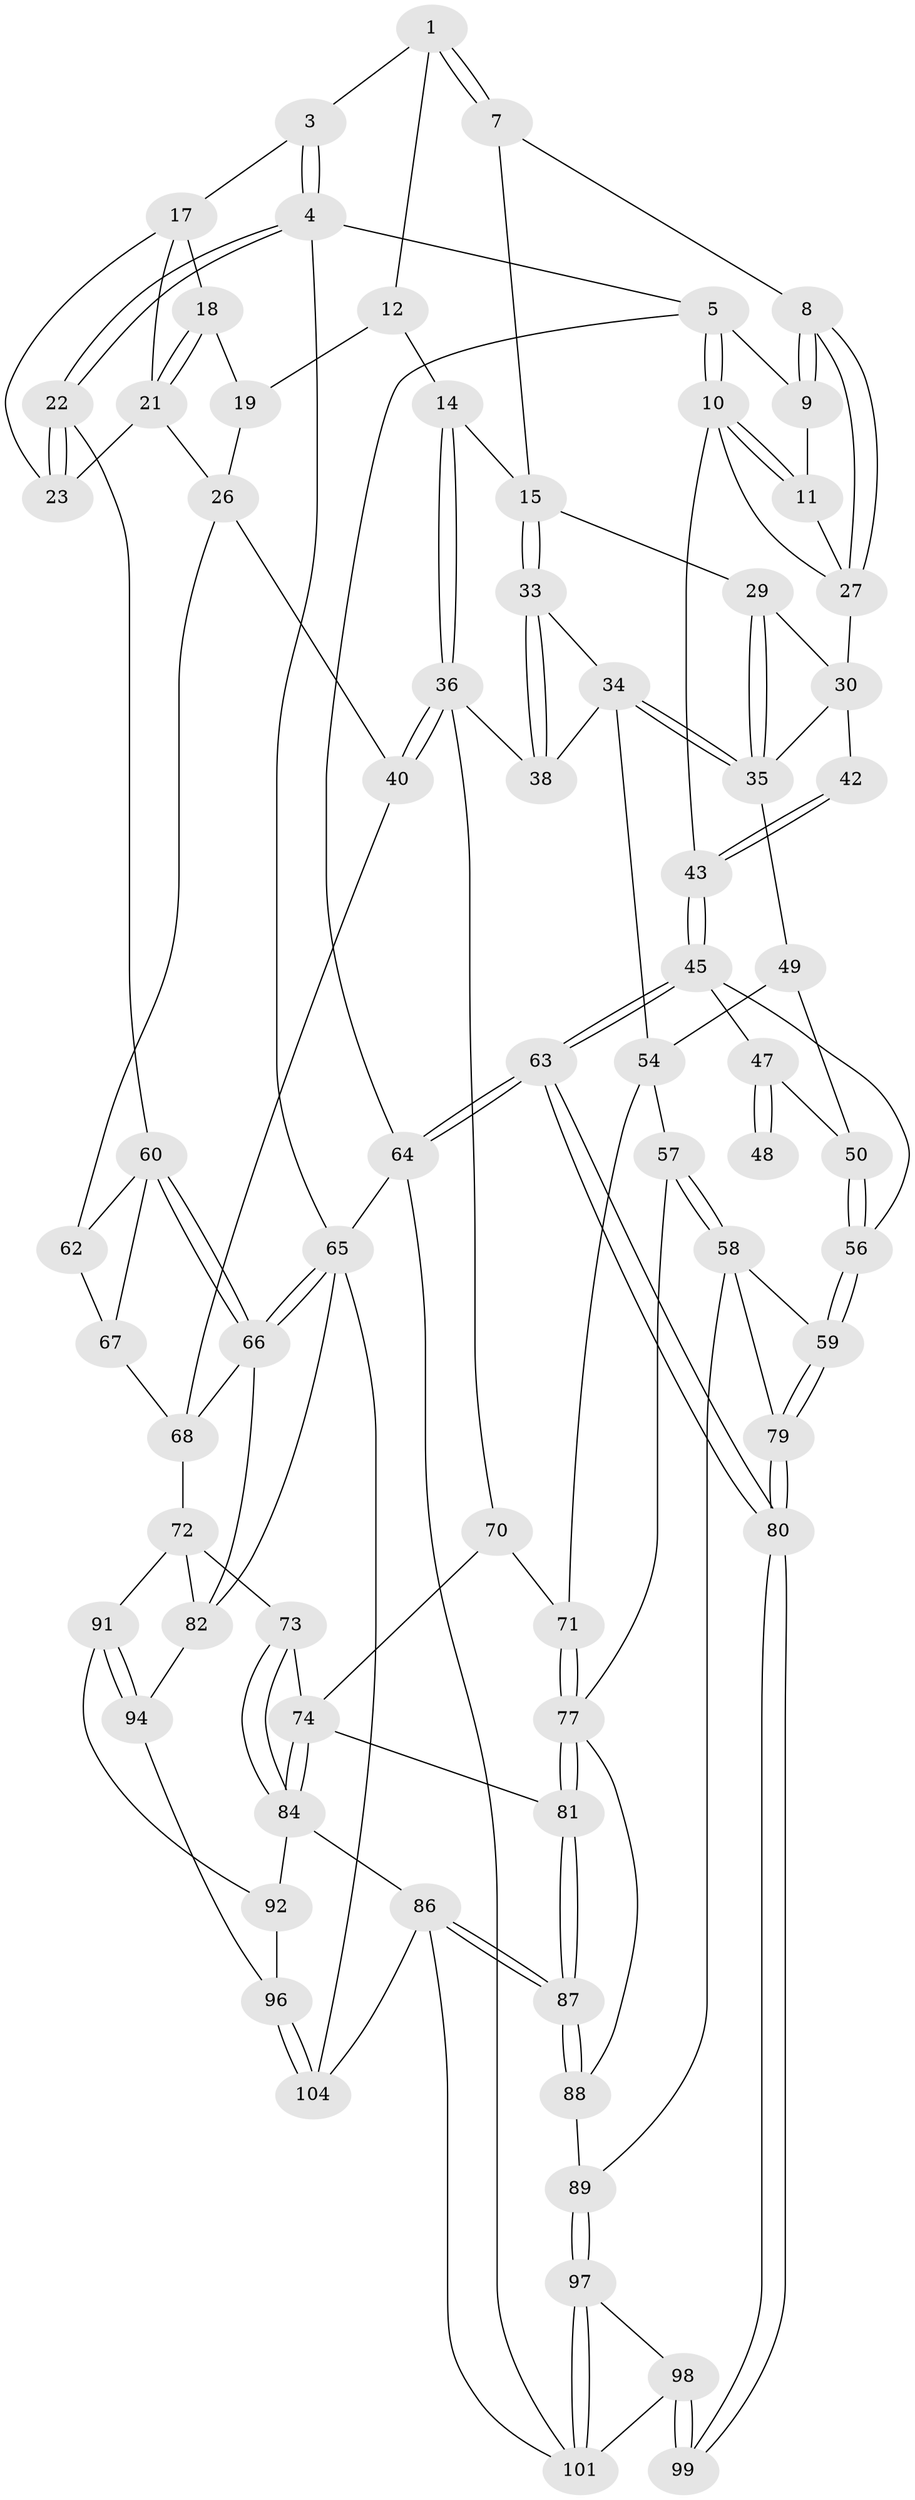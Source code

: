 // Generated by graph-tools (version 1.1) at 2025/52/02/27/25 19:52:42]
// undirected, 72 vertices, 161 edges
graph export_dot {
graph [start="1"]
  node [color=gray90,style=filled];
  1 [pos="+0.42322044330324665+0",super="+2"];
  3 [pos="+1+0"];
  4 [pos="+1+0"];
  5 [pos="+0+0",super="+6"];
  7 [pos="+0.3921367785189953+0.14637197063581517"];
  8 [pos="+0.23193153643951156+0.1370514935749388"];
  9 [pos="+0.20376782556185938+0.020358312376161588"];
  10 [pos="+0+0.02236643116171622",super="+32"];
  11 [pos="+0.06188390865502636+0.1099841826669551"];
  12 [pos="+0.6491977843596258+0.04042237334055117",super="+13"];
  14 [pos="+0.5320221763197243+0.2447706487257723"];
  15 [pos="+0.527417157098567+0.24496919104886236",super="+16"];
  17 [pos="+0.888236513879108+0.0898780315351162",super="+20"];
  18 [pos="+0.7814825393247807+0.11093217740348083"];
  19 [pos="+0.6769276021417626+0.0686869021514881",super="+24"];
  21 [pos="+0.7976262036434588+0.19084965016039598",super="+25"];
  22 [pos="+1+0.14014713173372853",super="+52"];
  23 [pos="+0.9097679426424724+0.17347671260816364",super="+28"];
  26 [pos="+0.7740330321405522+0.37651091700071276",super="+39"];
  27 [pos="+0.17292506713994663+0.22387988623165947",super="+31"];
  29 [pos="+0.40390492048889265+0.23907209972534266"];
  30 [pos="+0.18404251632426424+0.27355102351332566",super="+41"];
  33 [pos="+0.5066708650732339+0.3109892222787311"];
  34 [pos="+0.38252785296112646+0.4528568810969977",super="+53"];
  35 [pos="+0.35250334053977794+0.42440640615385056",super="+44"];
  36 [pos="+0.5504123433435131+0.5155286722677196",super="+37"];
  38 [pos="+0.46015132968155853+0.520595550899903"];
  40 [pos="+0.6937904132290005+0.527672780451478"];
  42 [pos="+0.14575758919911017+0.35071501465159605"];
  43 [pos="+0+0.3628395268665466"];
  45 [pos="+0+0.5367213519048742",super="+46"];
  47 [pos="+0.017309902856034523+0.5139763368392609",super="+51"];
  48 [pos="+0.10628271806994063+0.4104535002321661"];
  49 [pos="+0.22746606238599398+0.45372577177598844"];
  50 [pos="+0.18514576184458098+0.488736231222481"];
  54 [pos="+0.3081656403649875+0.6205093493711724",super="+55"];
  56 [pos="+0.16377058362880784+0.6359224705789777"];
  57 [pos="+0.23091360071226286+0.6775763743800552"];
  58 [pos="+0.2289637788575576+0.678036334474594",super="+90"];
  59 [pos="+0.18111614994146497+0.659334413167252"];
  60 [pos="+1+0.510007213137076",super="+61"];
  62 [pos="+0.7876248143044304+0.3883094140577761"];
  63 [pos="+0+0.8991612043709096"];
  64 [pos="+0+1"];
  65 [pos="+1+1",super="+95"];
  66 [pos="+1+0.832298816840131",super="+76"];
  67 [pos="+0.967208329177044+0.5482754025805947"];
  68 [pos="+0.9265790320145716+0.6139169820530764",super="+69"];
  70 [pos="+0.46731524647009676+0.6697694743977011"];
  71 [pos="+0.3759514339240125+0.6813664624526212"];
  72 [pos="+0.7044317829431097+0.6358657418249877",super="+83"];
  73 [pos="+0.6279133096345741+0.6848842215629047"];
  74 [pos="+0.5374730388676668+0.703602126251413",super="+75"];
  77 [pos="+0.3772316475289297+0.7876786809831124",super="+78"];
  79 [pos="+0+0.8433757125177725"];
  80 [pos="+0+0.8849716798011255"];
  81 [pos="+0.4212684155120558+0.8405064000256466"];
  82 [pos="+0.9123250140655729+0.7587382203903208",super="+93"];
  84 [pos="+0.5612704887641213+0.8328942648019955",super="+85"];
  86 [pos="+0.49671601537620697+0.9337537398663579",super="+100"];
  87 [pos="+0.42199535708820224+0.8451931868017494"];
  88 [pos="+0.270120147241439+0.8739950442032449"];
  89 [pos="+0.2435664437119971+0.8814812917777441"];
  91 [pos="+0.7508354989687738+0.7548019887003024"];
  92 [pos="+0.6839583875304152+0.8480957037288311"];
  94 [pos="+0.8382959062443631+0.9370380776117947"];
  96 [pos="+0.7404664230351073+0.941886193775657"];
  97 [pos="+0.23496714379213587+0.9037928428399833"];
  98 [pos="+0.19431208392575383+0.9285095324772281",super="+103"];
  99 [pos="+0+0.9081402797376235"];
  101 [pos="+0.40464491417186227+1",super="+102"];
  104 [pos="+0.5749504357147944+1"];
  1 -- 7;
  1 -- 7;
  1 -- 3;
  1 -- 12;
  3 -- 4;
  3 -- 4;
  3 -- 17;
  4 -- 5;
  4 -- 22;
  4 -- 22;
  4 -- 65;
  5 -- 10;
  5 -- 10;
  5 -- 64;
  5 -- 9;
  7 -- 8;
  7 -- 15;
  8 -- 9;
  8 -- 9;
  8 -- 27;
  8 -- 27;
  9 -- 11;
  10 -- 11;
  10 -- 11;
  10 -- 43;
  10 -- 27;
  11 -- 27;
  12 -- 19 [weight=2];
  12 -- 14;
  14 -- 15;
  14 -- 36;
  14 -- 36;
  15 -- 33;
  15 -- 33;
  15 -- 29;
  17 -- 18;
  17 -- 21;
  17 -- 23;
  18 -- 19;
  18 -- 21;
  18 -- 21;
  19 -- 26;
  21 -- 26;
  21 -- 23;
  22 -- 23 [weight=2];
  22 -- 23;
  22 -- 60;
  26 -- 40;
  26 -- 62;
  27 -- 30;
  29 -- 30;
  29 -- 35;
  29 -- 35;
  30 -- 42;
  30 -- 35;
  33 -- 34;
  33 -- 38;
  33 -- 38;
  34 -- 35;
  34 -- 35;
  34 -- 54;
  34 -- 38;
  35 -- 49;
  36 -- 40;
  36 -- 40;
  36 -- 38;
  36 -- 70;
  40 -- 68;
  42 -- 43;
  42 -- 43;
  43 -- 45;
  43 -- 45;
  45 -- 63;
  45 -- 63;
  45 -- 56;
  45 -- 47;
  47 -- 48 [weight=2];
  47 -- 48;
  47 -- 50;
  49 -- 50;
  49 -- 54;
  50 -- 56;
  50 -- 56;
  54 -- 71;
  54 -- 57;
  56 -- 59;
  56 -- 59;
  57 -- 58;
  57 -- 58;
  57 -- 77;
  58 -- 59;
  58 -- 89;
  58 -- 79;
  59 -- 79;
  59 -- 79;
  60 -- 66;
  60 -- 66;
  60 -- 67;
  60 -- 62;
  62 -- 67;
  63 -- 64;
  63 -- 64;
  63 -- 80;
  63 -- 80;
  64 -- 65;
  64 -- 101;
  65 -- 66;
  65 -- 66;
  65 -- 104;
  65 -- 82;
  66 -- 68;
  66 -- 82;
  67 -- 68;
  68 -- 72;
  70 -- 71;
  70 -- 74;
  71 -- 77;
  71 -- 77;
  72 -- 73;
  72 -- 82;
  72 -- 91;
  73 -- 74;
  73 -- 84;
  73 -- 84;
  74 -- 84;
  74 -- 84;
  74 -- 81;
  77 -- 81;
  77 -- 81;
  77 -- 88;
  79 -- 80;
  79 -- 80;
  80 -- 99;
  80 -- 99;
  81 -- 87;
  81 -- 87;
  82 -- 94;
  84 -- 86;
  84 -- 92;
  86 -- 87;
  86 -- 87;
  86 -- 104;
  86 -- 101;
  87 -- 88;
  87 -- 88;
  88 -- 89;
  89 -- 97;
  89 -- 97;
  91 -- 92;
  91 -- 94;
  91 -- 94;
  92 -- 96;
  94 -- 96;
  96 -- 104;
  96 -- 104;
  97 -- 98;
  97 -- 101;
  97 -- 101;
  98 -- 99 [weight=2];
  98 -- 99;
  98 -- 101;
}
